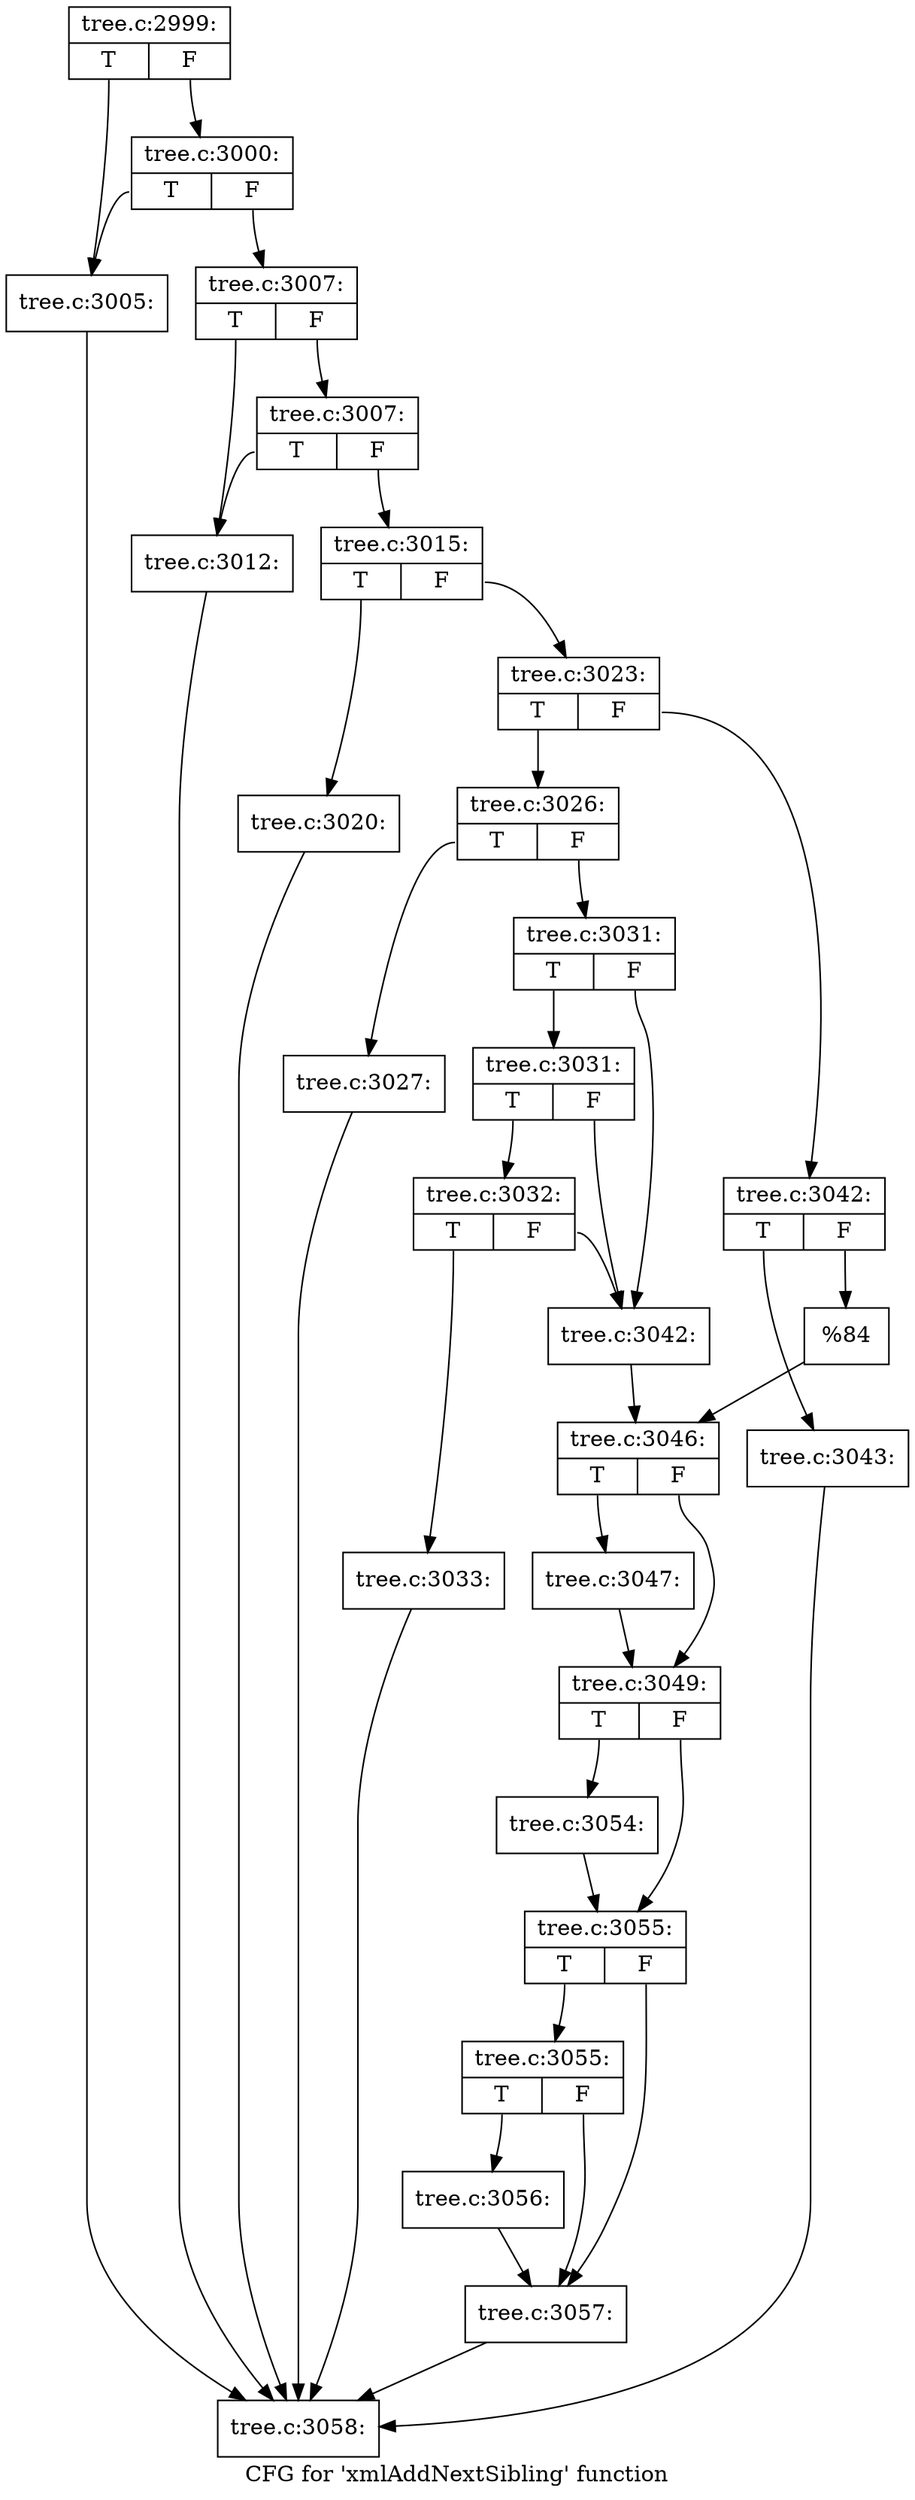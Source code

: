 digraph "CFG for 'xmlAddNextSibling' function" {
	label="CFG for 'xmlAddNextSibling' function";

	Node0x42ff880 [shape=record,label="{tree.c:2999:|{<s0>T|<s1>F}}"];
	Node0x42ff880:s0 -> Node0x43f8b80;
	Node0x42ff880:s1 -> Node0x43f8c20;
	Node0x43f8c20 [shape=record,label="{tree.c:3000:|{<s0>T|<s1>F}}"];
	Node0x43f8c20:s0 -> Node0x43f8b80;
	Node0x43f8c20:s1 -> Node0x43f8bd0;
	Node0x43f8b80 [shape=record,label="{tree.c:3005:}"];
	Node0x43f8b80 -> Node0x43f8e10;
	Node0x43f8bd0 [shape=record,label="{tree.c:3007:|{<s0>T|<s1>F}}"];
	Node0x43f8bd0:s0 -> Node0x43f9db0;
	Node0x43f8bd0:s1 -> Node0x43f9e50;
	Node0x43f9e50 [shape=record,label="{tree.c:3007:|{<s0>T|<s1>F}}"];
	Node0x43f9e50:s0 -> Node0x43f9db0;
	Node0x43f9e50:s1 -> Node0x43f9e00;
	Node0x43f9db0 [shape=record,label="{tree.c:3012:}"];
	Node0x43f9db0 -> Node0x43f8e10;
	Node0x43f9e00 [shape=record,label="{tree.c:3015:|{<s0>T|<s1>F}}"];
	Node0x43f9e00:s0 -> Node0x43fa710;
	Node0x43f9e00:s1 -> Node0x43fa760;
	Node0x43fa710 [shape=record,label="{tree.c:3020:}"];
	Node0x43fa710 -> Node0x43f8e10;
	Node0x43fa760 [shape=record,label="{tree.c:3023:|{<s0>T|<s1>F}}"];
	Node0x43fa760:s0 -> Node0x43fae40;
	Node0x43fa760:s1 -> Node0x43faee0;
	Node0x43fae40 [shape=record,label="{tree.c:3026:|{<s0>T|<s1>F}}"];
	Node0x43fae40:s0 -> Node0x43fb3d0;
	Node0x43fae40:s1 -> Node0x43fb420;
	Node0x43fb3d0 [shape=record,label="{tree.c:3027:}"];
	Node0x43fb3d0 -> Node0x43f8e10;
	Node0x43fb420 [shape=record,label="{tree.c:3031:|{<s0>T|<s1>F}}"];
	Node0x43fb420:s0 -> Node0x43fc7d0;
	Node0x43fb420:s1 -> Node0x43fc730;
	Node0x43fc7d0 [shape=record,label="{tree.c:3031:|{<s0>T|<s1>F}}"];
	Node0x43fc7d0:s0 -> Node0x43fc780;
	Node0x43fc7d0:s1 -> Node0x43fc730;
	Node0x43fc780 [shape=record,label="{tree.c:3032:|{<s0>T|<s1>F}}"];
	Node0x43fc780:s0 -> Node0x43fc0e0;
	Node0x43fc780:s1 -> Node0x43fc730;
	Node0x43fc0e0 [shape=record,label="{tree.c:3033:}"];
	Node0x43fc0e0 -> Node0x43f8e10;
	Node0x43fc730 [shape=record,label="{tree.c:3042:}"];
	Node0x43fc730 -> Node0x43fae90;
	Node0x43faee0 [shape=record,label="{tree.c:3042:|{<s0>T|<s1>F}}"];
	Node0x43faee0:s0 -> Node0x43fe430;
	Node0x43faee0:s1 -> Node0x43fed10;
	Node0x43fe430 [shape=record,label="{tree.c:3043:}"];
	Node0x43fe430 -> Node0x43f8e10;
	Node0x43fed10 [shape=record,label="{%84}"];
	Node0x43fed10 -> Node0x43fae90;
	Node0x43fae90 [shape=record,label="{tree.c:3046:|{<s0>T|<s1>F}}"];
	Node0x43fae90:s0 -> Node0x43ff5c0;
	Node0x43fae90:s1 -> Node0x43ffa20;
	Node0x43ff5c0 [shape=record,label="{tree.c:3047:}"];
	Node0x43ff5c0 -> Node0x43ffa20;
	Node0x43ffa20 [shape=record,label="{tree.c:3049:|{<s0>T|<s1>F}}"];
	Node0x43ffa20:s0 -> Node0x4400ed0;
	Node0x43ffa20:s1 -> Node0x4400f20;
	Node0x4400ed0 [shape=record,label="{tree.c:3054:}"];
	Node0x4400ed0 -> Node0x4400f20;
	Node0x4400f20 [shape=record,label="{tree.c:3055:|{<s0>T|<s1>F}}"];
	Node0x4400f20:s0 -> Node0x4401800;
	Node0x4400f20:s1 -> Node0x44017b0;
	Node0x4401800 [shape=record,label="{tree.c:3055:|{<s0>T|<s1>F}}"];
	Node0x4401800:s0 -> Node0x4401760;
	Node0x4401800:s1 -> Node0x44017b0;
	Node0x4401760 [shape=record,label="{tree.c:3056:}"];
	Node0x4401760 -> Node0x44017b0;
	Node0x44017b0 [shape=record,label="{tree.c:3057:}"];
	Node0x44017b0 -> Node0x43f8e10;
	Node0x43f8e10 [shape=record,label="{tree.c:3058:}"];
}
